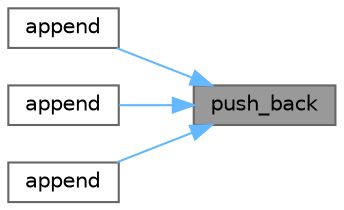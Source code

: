 digraph "push_back"
{
 // LATEX_PDF_SIZE
  bgcolor="transparent";
  edge [fontname=Helvetica,fontsize=10,labelfontname=Helvetica,labelfontsize=10];
  node [fontname=Helvetica,fontsize=10,shape=box,height=0.2,width=0.4];
  rankdir="RL";
  Node1 [id="Node000001",label="push_back",height=0.2,width=0.4,color="gray40", fillcolor="grey60", style="filled", fontcolor="black",tooltip=" "];
  Node1 -> Node2 [id="edge1_Node000001_Node000002",dir="back",color="steelblue1",style="solid",tooltip=" "];
  Node2 [id="Node000002",label="append",height=0.2,width=0.4,color="grey40", fillcolor="white", style="filled",URL="$classFoam_1_1DynamicField.html#a60154ba249e76de3c6733f629b579898",tooltip=" "];
  Node1 -> Node3 [id="edge2_Node000001_Node000003",dir="back",color="steelblue1",style="solid",tooltip=" "];
  Node3 [id="Node000003",label="append",height=0.2,width=0.4,color="grey40", fillcolor="white", style="filled",URL="$classFoam_1_1DynamicField.html#ae55b7e8ba87bce81aaf2cbc816794b32",tooltip=" "];
  Node1 -> Node4 [id="edge3_Node000001_Node000004",dir="back",color="steelblue1",style="solid",tooltip=" "];
  Node4 [id="Node000004",label="append",height=0.2,width=0.4,color="grey40", fillcolor="white", style="filled",URL="$classFoam_1_1DynamicField.html#a846e26fe06e92168847d6937e1f171cf",tooltip=" "];
}
